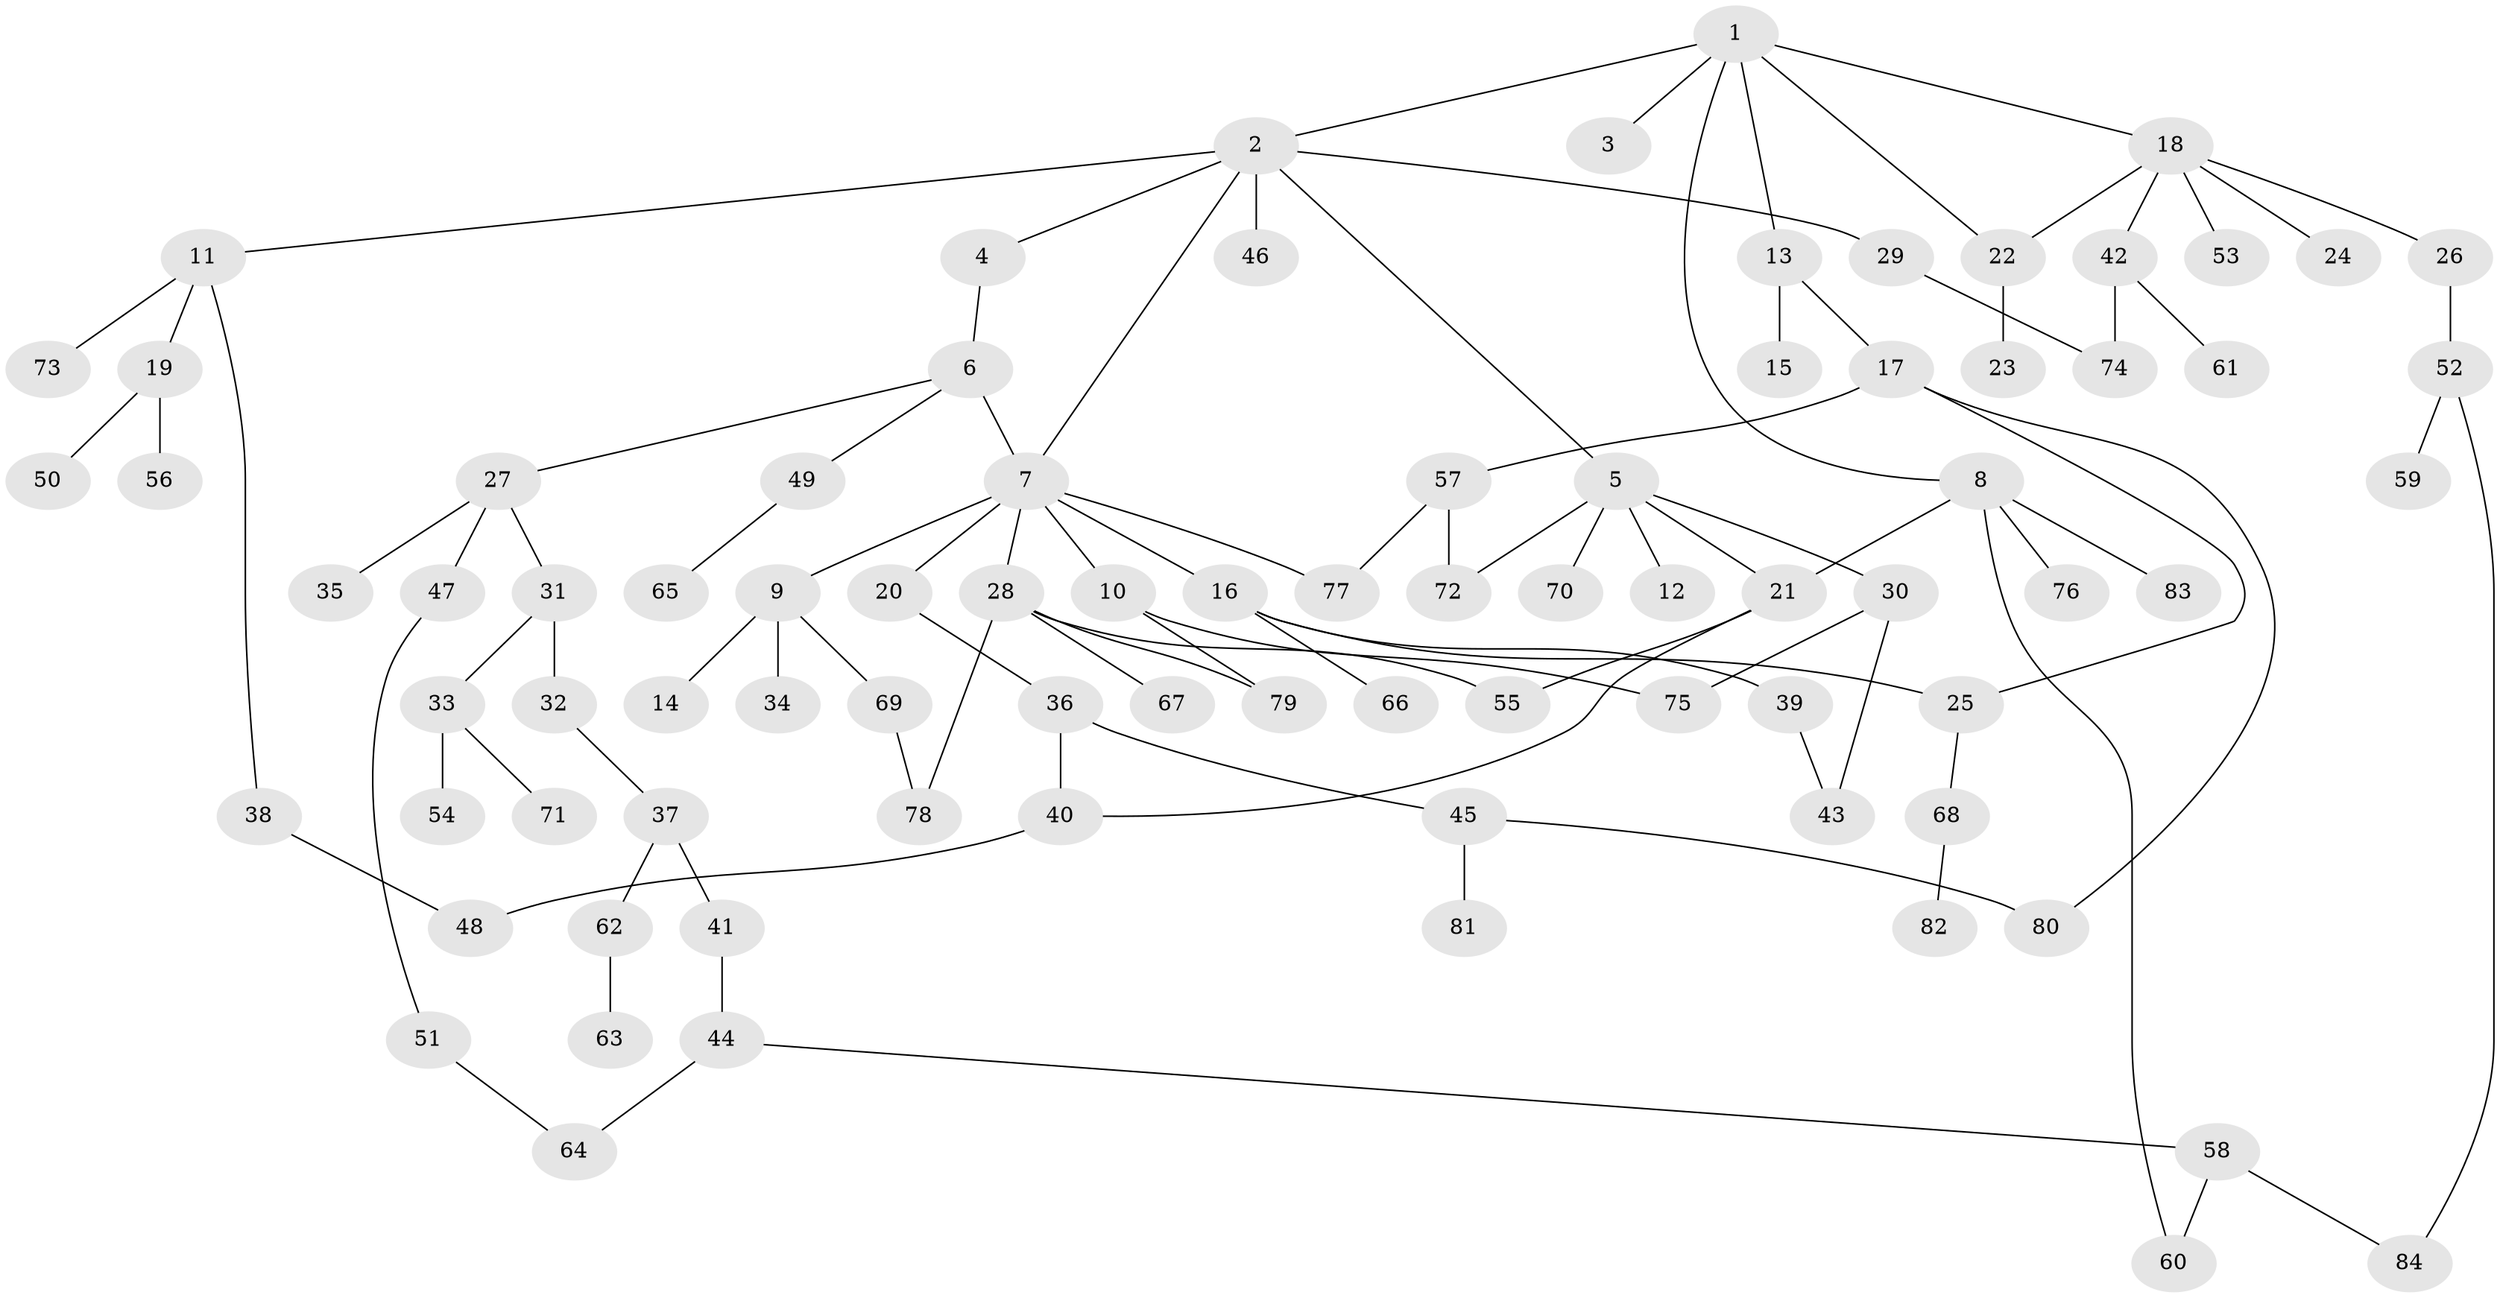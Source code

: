 // coarse degree distribution, {5: 0.05172413793103448, 7: 0.034482758620689655, 1: 0.3275862068965517, 2: 0.3103448275862069, 6: 0.017241379310344827, 11: 0.017241379310344827, 3: 0.1896551724137931, 4: 0.05172413793103448}
// Generated by graph-tools (version 1.1) at 2025/17/03/04/25 18:17:00]
// undirected, 84 vertices, 101 edges
graph export_dot {
graph [start="1"]
  node [color=gray90,style=filled];
  1;
  2;
  3;
  4;
  5;
  6;
  7;
  8;
  9;
  10;
  11;
  12;
  13;
  14;
  15;
  16;
  17;
  18;
  19;
  20;
  21;
  22;
  23;
  24;
  25;
  26;
  27;
  28;
  29;
  30;
  31;
  32;
  33;
  34;
  35;
  36;
  37;
  38;
  39;
  40;
  41;
  42;
  43;
  44;
  45;
  46;
  47;
  48;
  49;
  50;
  51;
  52;
  53;
  54;
  55;
  56;
  57;
  58;
  59;
  60;
  61;
  62;
  63;
  64;
  65;
  66;
  67;
  68;
  69;
  70;
  71;
  72;
  73;
  74;
  75;
  76;
  77;
  78;
  79;
  80;
  81;
  82;
  83;
  84;
  1 -- 2;
  1 -- 3;
  1 -- 8;
  1 -- 13;
  1 -- 18;
  1 -- 22;
  2 -- 4;
  2 -- 5;
  2 -- 11;
  2 -- 29;
  2 -- 46;
  2 -- 7;
  4 -- 6;
  5 -- 12;
  5 -- 21;
  5 -- 30;
  5 -- 70;
  5 -- 72;
  6 -- 7;
  6 -- 27;
  6 -- 49;
  7 -- 9;
  7 -- 10;
  7 -- 16;
  7 -- 20;
  7 -- 28;
  7 -- 77;
  8 -- 60;
  8 -- 76;
  8 -- 83;
  8 -- 21;
  9 -- 14;
  9 -- 34;
  9 -- 69;
  10 -- 75;
  10 -- 79;
  11 -- 19;
  11 -- 38;
  11 -- 73;
  13 -- 15;
  13 -- 17;
  16 -- 39;
  16 -- 66;
  16 -- 25;
  17 -- 25;
  17 -- 57;
  17 -- 80;
  18 -- 22;
  18 -- 24;
  18 -- 26;
  18 -- 42;
  18 -- 53;
  19 -- 50;
  19 -- 56;
  20 -- 36;
  21 -- 40;
  21 -- 55;
  22 -- 23;
  25 -- 68;
  26 -- 52;
  27 -- 31;
  27 -- 35;
  27 -- 47;
  28 -- 67;
  28 -- 79;
  28 -- 78;
  28 -- 55;
  29 -- 74;
  30 -- 43;
  30 -- 75;
  31 -- 32;
  31 -- 33;
  32 -- 37;
  33 -- 54;
  33 -- 71;
  36 -- 45;
  36 -- 40;
  37 -- 41;
  37 -- 62;
  38 -- 48;
  39 -- 43;
  40 -- 48;
  41 -- 44;
  42 -- 61;
  42 -- 74;
  44 -- 58;
  44 -- 64;
  45 -- 80;
  45 -- 81;
  47 -- 51;
  49 -- 65;
  51 -- 64;
  52 -- 59;
  52 -- 84;
  57 -- 77;
  57 -- 72;
  58 -- 84;
  58 -- 60;
  62 -- 63;
  68 -- 82;
  69 -- 78;
}
